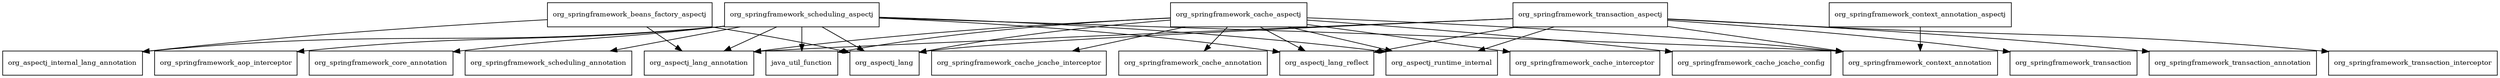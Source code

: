 digraph spring_aspects_5_2_0_M3_package_dependencies {
  node [shape = box, fontsize=10.0];
  org_springframework_beans_factory_aspectj -> org_aspectj_internal_lang_annotation;
  org_springframework_beans_factory_aspectj -> org_aspectj_lang;
  org_springframework_beans_factory_aspectj -> org_aspectj_lang_annotation;
  org_springframework_cache_aspectj -> java_util_function;
  org_springframework_cache_aspectj -> org_aspectj_lang;
  org_springframework_cache_aspectj -> org_aspectj_lang_annotation;
  org_springframework_cache_aspectj -> org_aspectj_lang_reflect;
  org_springframework_cache_aspectj -> org_aspectj_runtime_internal;
  org_springframework_cache_aspectj -> org_springframework_cache_annotation;
  org_springframework_cache_aspectj -> org_springframework_cache_interceptor;
  org_springframework_cache_aspectj -> org_springframework_cache_jcache_config;
  org_springframework_cache_aspectj -> org_springframework_cache_jcache_interceptor;
  org_springframework_cache_aspectj -> org_springframework_context_annotation;
  org_springframework_context_annotation_aspectj -> org_springframework_context_annotation;
  org_springframework_scheduling_aspectj -> java_util_function;
  org_springframework_scheduling_aspectj -> org_aspectj_internal_lang_annotation;
  org_springframework_scheduling_aspectj -> org_aspectj_lang;
  org_springframework_scheduling_aspectj -> org_aspectj_lang_annotation;
  org_springframework_scheduling_aspectj -> org_aspectj_lang_reflect;
  org_springframework_scheduling_aspectj -> org_aspectj_runtime_internal;
  org_springframework_scheduling_aspectj -> org_springframework_aop_interceptor;
  org_springframework_scheduling_aspectj -> org_springframework_context_annotation;
  org_springframework_scheduling_aspectj -> org_springframework_core_annotation;
  org_springframework_scheduling_aspectj -> org_springframework_scheduling_annotation;
  org_springframework_transaction_aspectj -> org_aspectj_lang;
  org_springframework_transaction_aspectj -> org_aspectj_lang_annotation;
  org_springframework_transaction_aspectj -> org_aspectj_lang_reflect;
  org_springframework_transaction_aspectj -> org_aspectj_runtime_internal;
  org_springframework_transaction_aspectj -> org_springframework_context_annotation;
  org_springframework_transaction_aspectj -> org_springframework_transaction;
  org_springframework_transaction_aspectj -> org_springframework_transaction_annotation;
  org_springframework_transaction_aspectj -> org_springframework_transaction_interceptor;
}
